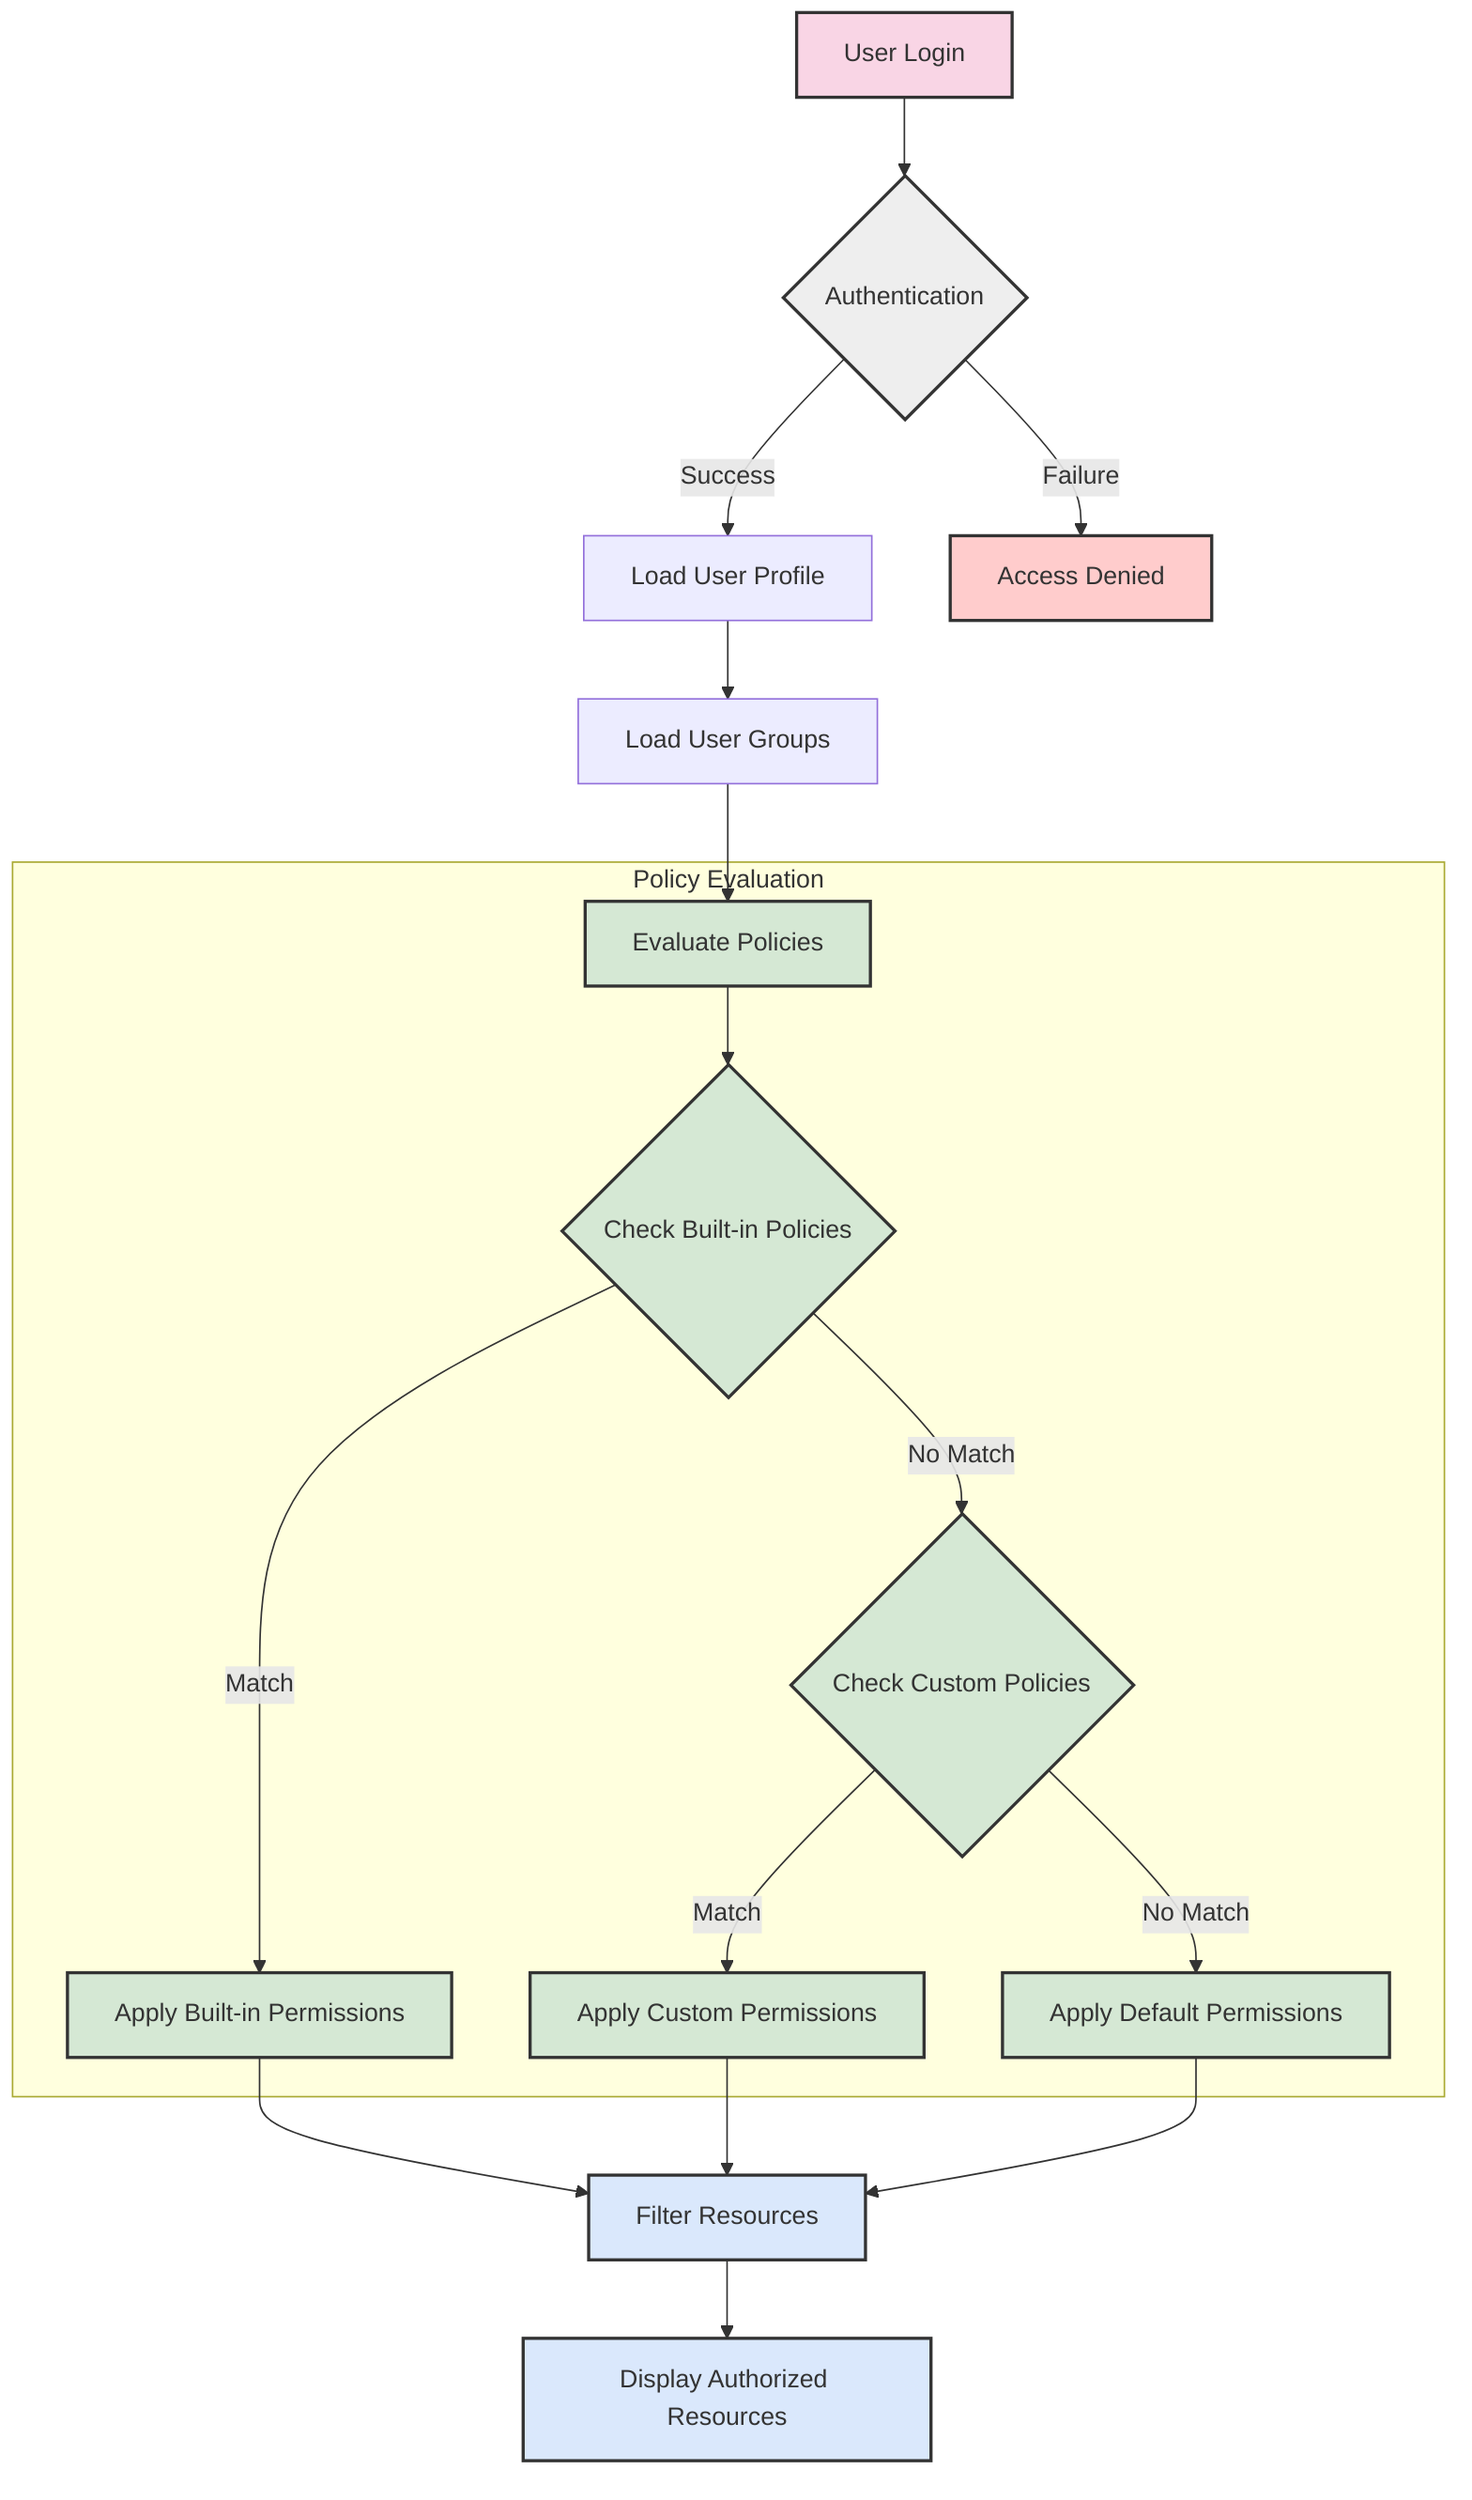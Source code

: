 flowchart TD
    A[User Login] --> B{Authentication}
    B -->|Success| C[Load User Profile]
    B -->|Failure| Z[Access Denied]
    
    C --> D[Load User Groups]
    D --> E[Evaluate Policies]
    
    subgraph "Policy Evaluation"
        E --> F{Check Built-in Policies}
        F -->|Match| G[Apply Built-in Permissions]
        F -->|No Match| H{Check Custom Policies}
        H -->|Match| I[Apply Custom Permissions]
        H -->|No Match| J[Apply Default Permissions]
    end
    
    G --> K[Filter Resources]
    I --> K
    J --> K
    
    K --> L[Display Authorized Resources]
    
    style A fill:#f9d5e5,stroke:#333,stroke-width:2px
    style B fill:#eeeeee,stroke:#333,stroke-width:2px
    style Z fill:#ffcccc,stroke:#333,stroke-width:2px
    style E fill:#d5e8d4,stroke:#333,stroke-width:2px
    style F fill:#d5e8d4,stroke:#333,stroke-width:2px
    style G fill:#d5e8d4,stroke:#333,stroke-width:2px
    style H fill:#d5e8d4,stroke:#333,stroke-width:2px
    style I fill:#d5e8d4,stroke:#333,stroke-width:2px
    style J fill:#d5e8d4,stroke:#333,stroke-width:2px
    style K fill:#dae8fc,stroke:#333,stroke-width:2px
    style L fill:#dae8fc,stroke:#333,stroke-width:2px